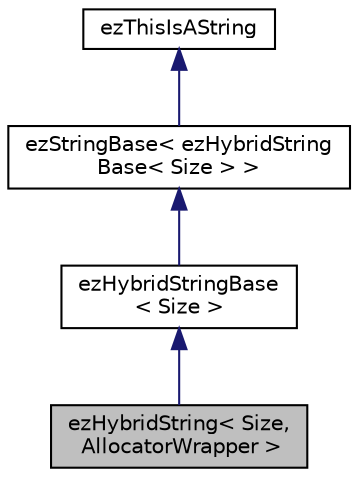 digraph "ezHybridString&lt; Size, AllocatorWrapper &gt;"
{
 // LATEX_PDF_SIZE
  edge [fontname="Helvetica",fontsize="10",labelfontname="Helvetica",labelfontsize="10"];
  node [fontname="Helvetica",fontsize="10",shape=record];
  Node1 [label="ezHybridString\< Size,\l AllocatorWrapper \>",height=0.2,width=0.4,color="black", fillcolor="grey75", style="filled", fontcolor="black",tooltip=" "];
  Node2 -> Node1 [dir="back",color="midnightblue",fontsize="10",style="solid",fontname="Helvetica"];
  Node2 [label="ezHybridStringBase\l\< Size \>",height=0.2,width=0.4,color="black", fillcolor="white", style="filled",URL="$d6/d43/structez_hybrid_string_base.htm",tooltip="A string class for storing and passing around strings."];
  Node3 -> Node2 [dir="back",color="midnightblue",fontsize="10",style="solid",fontname="Helvetica"];
  Node3 [label="ezStringBase\< ezHybridString\lBase\< Size \> \>",height=0.2,width=0.4,color="black", fillcolor="white", style="filled",URL="$dd/d69/structez_string_base.htm",tooltip=" "];
  Node4 -> Node3 [dir="back",color="midnightblue",fontsize="10",style="solid",fontname="Helvetica"];
  Node4 [label="ezThisIsAString",height=0.2,width=0.4,color="black", fillcolor="white", style="filled",URL="$d8/d9a/structez_this_is_a_string.htm",tooltip="Base class which marks a class as containing string data."];
}
